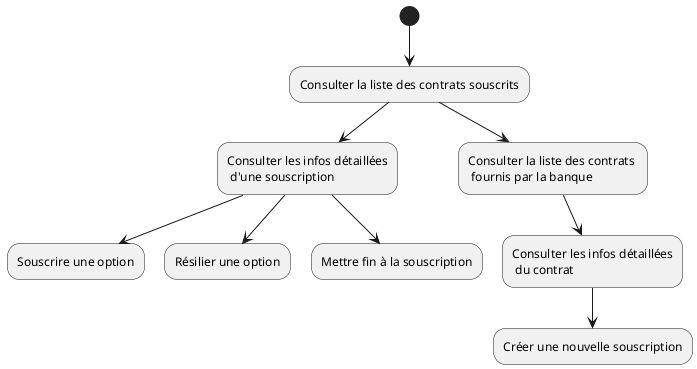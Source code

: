 @startuml
(*)  --> "Consulter la liste des contrats souscrits"

"Consulter la liste des contrats souscrits"-->  "Consulter les infos détaillées\n d'une souscription"
"Consulter la liste des contrats souscrits"--> "Consulter la liste des contrats \n fournis par la banque "

"Consulter les infos détaillées\n d'une souscription" --> "Souscrire une option"
"Consulter les infos détaillées\n d'une souscription" --> "Résilier une option"
"Consulter les infos détaillées\n d'une souscription" --> "Mettre fin à la souscription"

"Consulter la liste des contrats \n fournis par la banque " --> "Consulter les infos détaillées\n du contrat"
"Consulter les infos détaillées\n du contrat" --> "Créer une nouvelle souscription"

@enduml